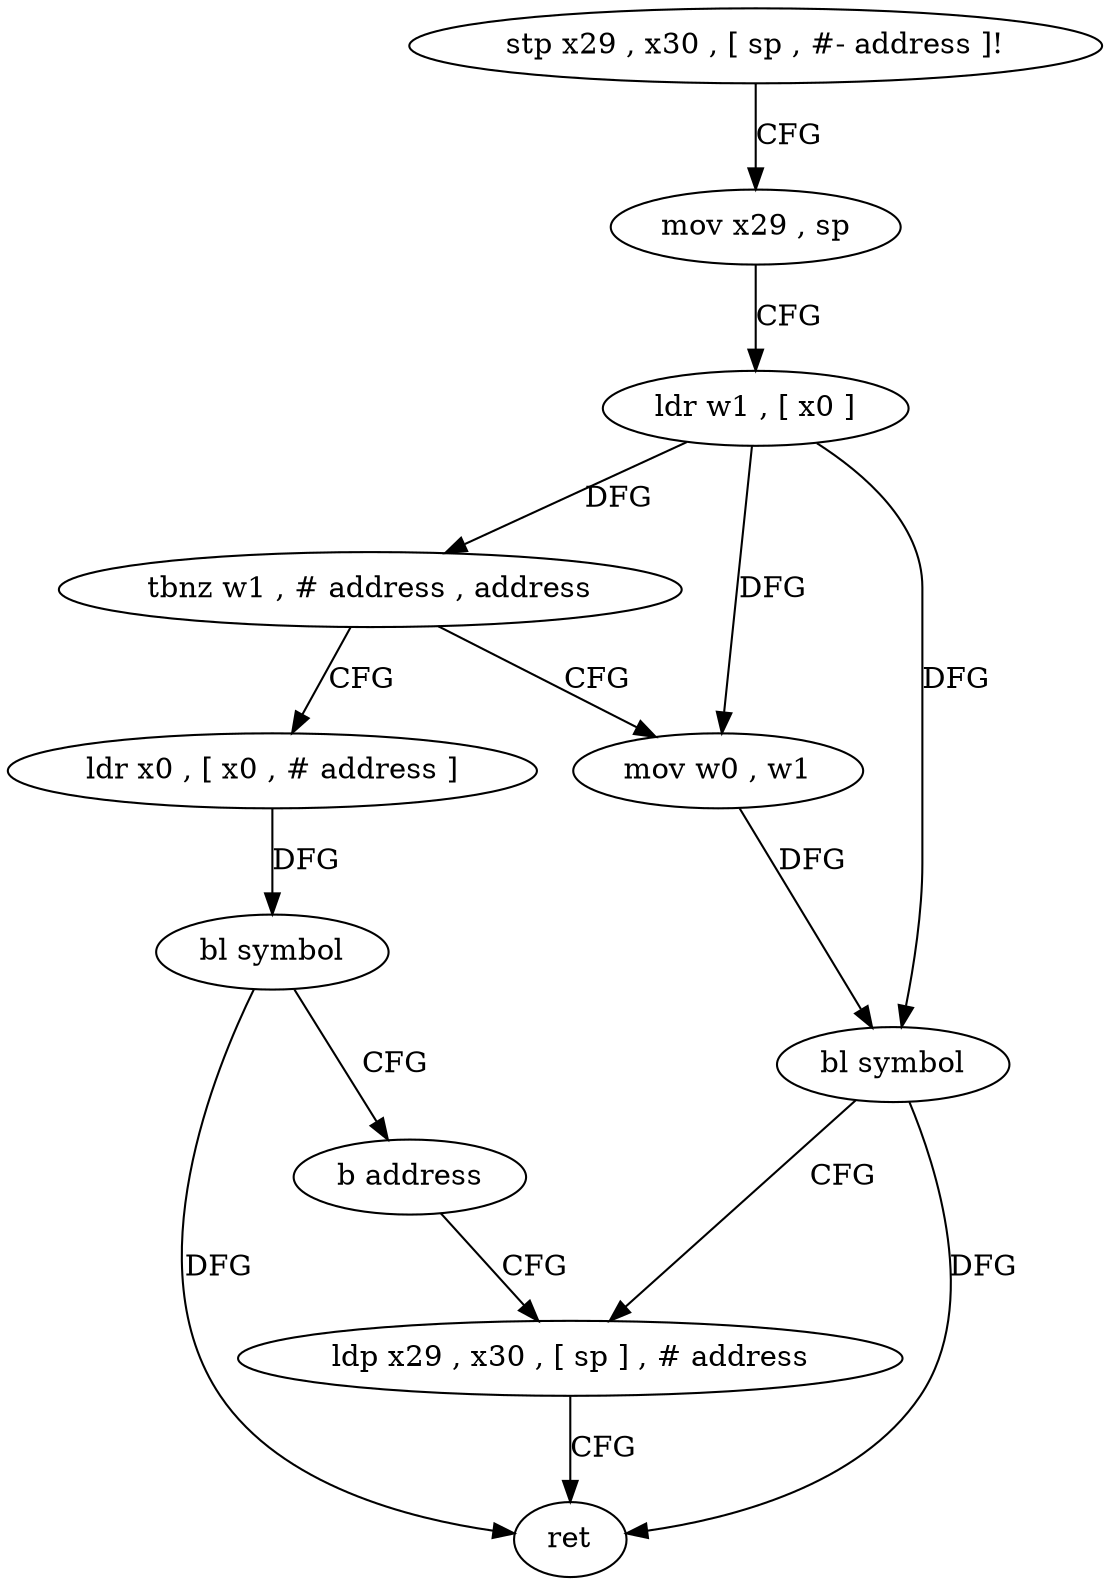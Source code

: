 digraph "func" {
"4370136" [label = "stp x29 , x30 , [ sp , #- address ]!" ]
"4370140" [label = "mov x29 , sp" ]
"4370144" [label = "ldr w1 , [ x0 ]" ]
"4370148" [label = "tbnz w1 , # address , address" ]
"4370168" [label = "ldr x0 , [ x0 , # address ]" ]
"4370152" [label = "mov w0 , w1" ]
"4370172" [label = "bl symbol" ]
"4370176" [label = "b address" ]
"4370160" [label = "ldp x29 , x30 , [ sp ] , # address" ]
"4370156" [label = "bl symbol" ]
"4370164" [label = "ret" ]
"4370136" -> "4370140" [ label = "CFG" ]
"4370140" -> "4370144" [ label = "CFG" ]
"4370144" -> "4370148" [ label = "DFG" ]
"4370144" -> "4370152" [ label = "DFG" ]
"4370144" -> "4370156" [ label = "DFG" ]
"4370148" -> "4370168" [ label = "CFG" ]
"4370148" -> "4370152" [ label = "CFG" ]
"4370168" -> "4370172" [ label = "DFG" ]
"4370152" -> "4370156" [ label = "DFG" ]
"4370172" -> "4370176" [ label = "CFG" ]
"4370172" -> "4370164" [ label = "DFG" ]
"4370176" -> "4370160" [ label = "CFG" ]
"4370160" -> "4370164" [ label = "CFG" ]
"4370156" -> "4370160" [ label = "CFG" ]
"4370156" -> "4370164" [ label = "DFG" ]
}
